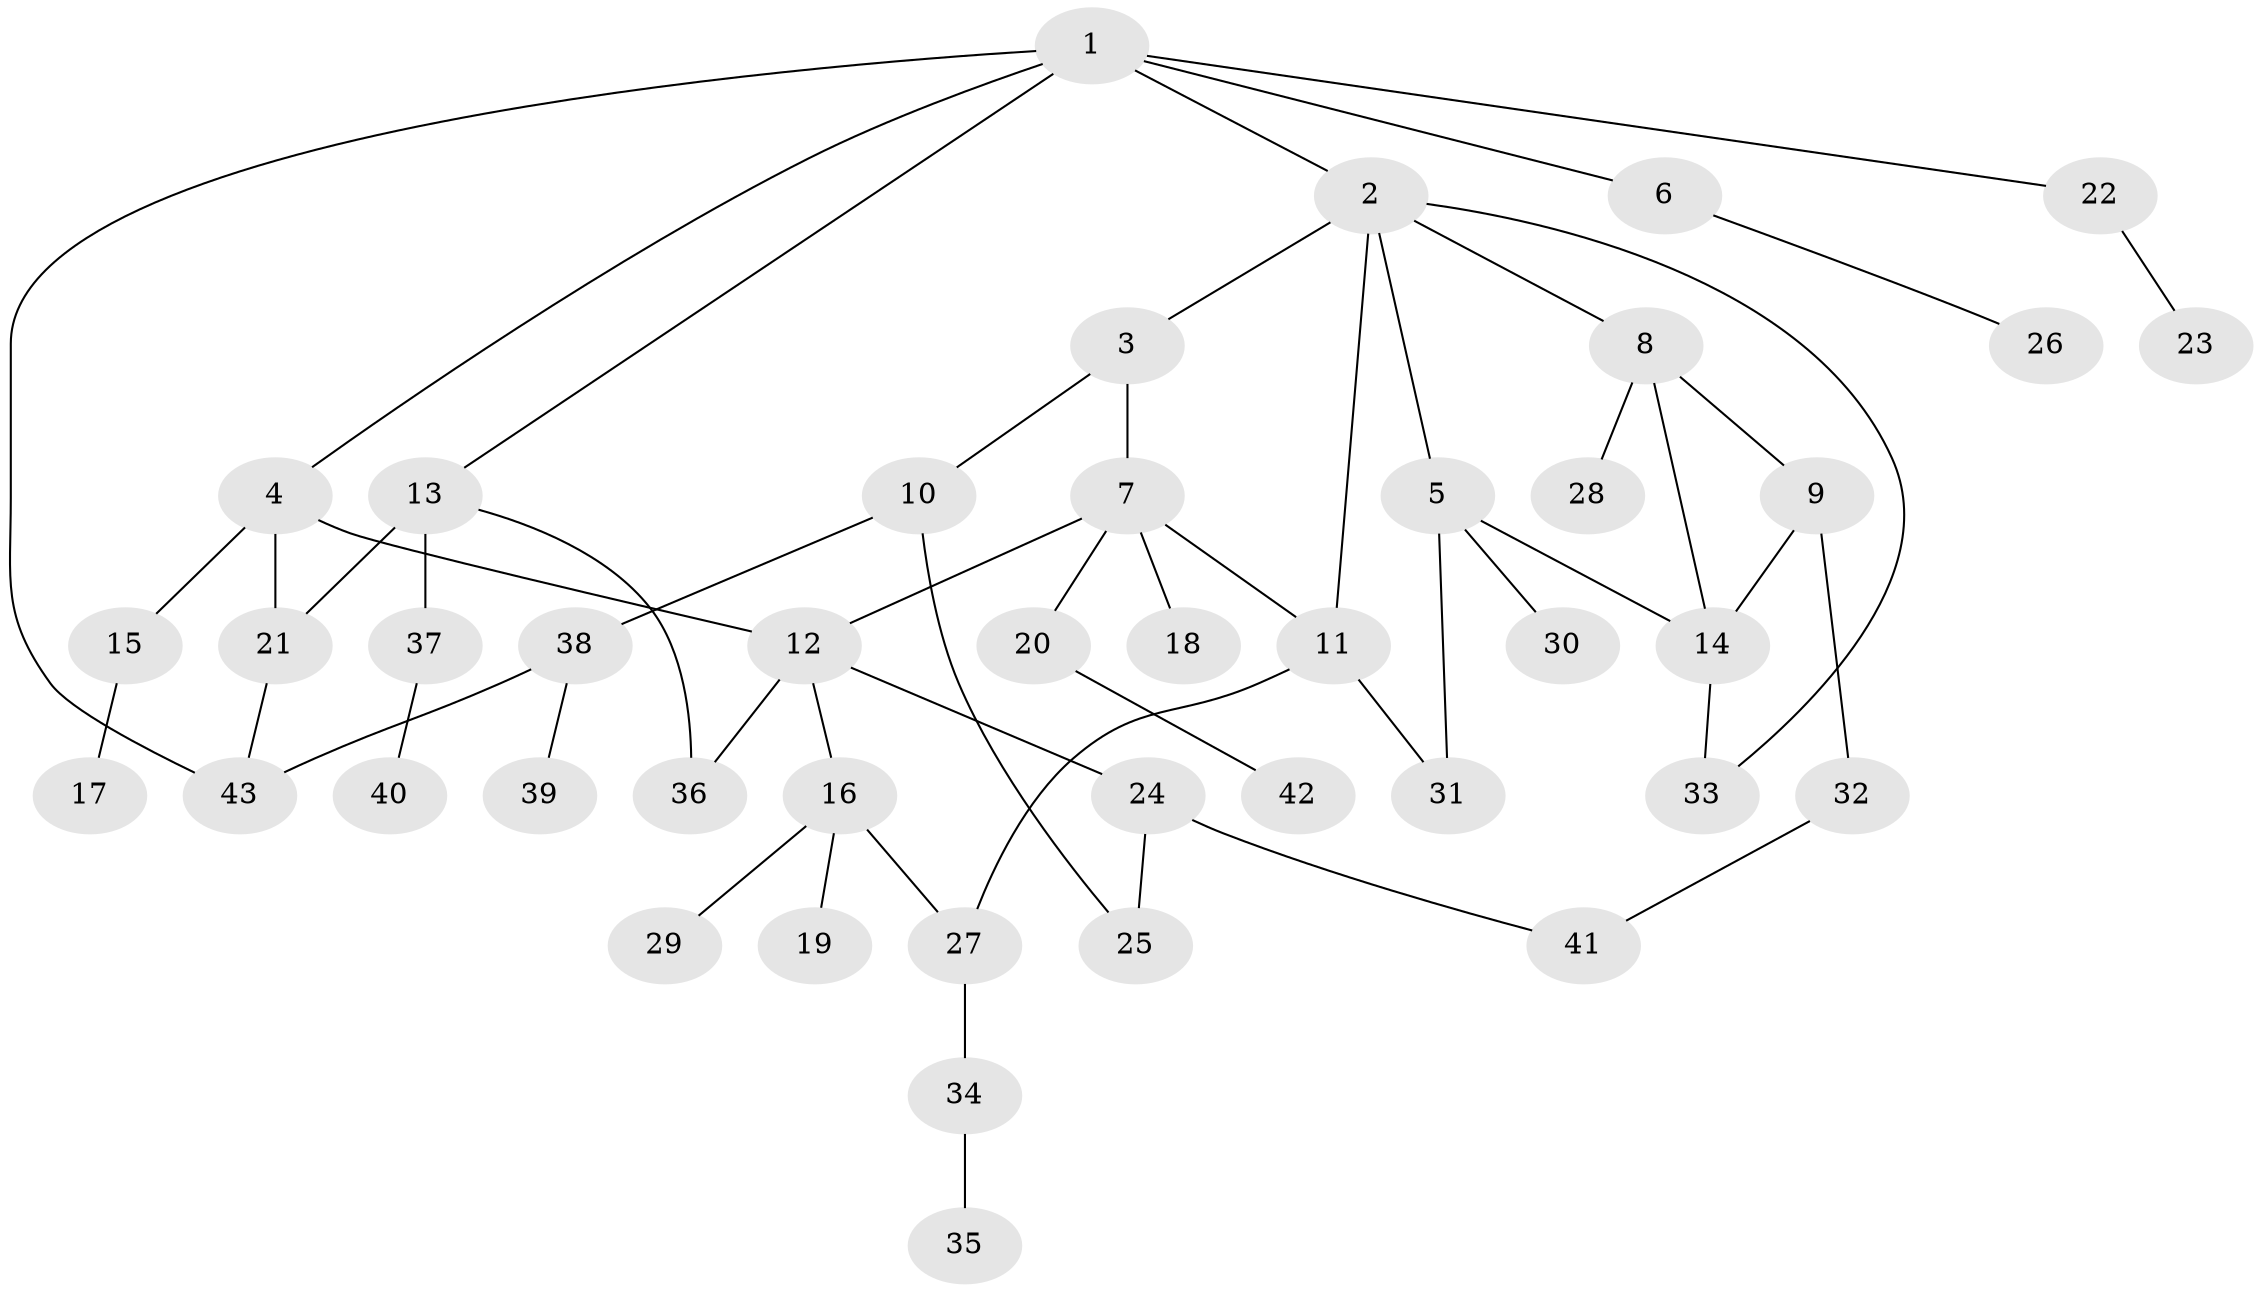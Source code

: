 // original degree distribution, {6: 0.06666666666666667, 3: 0.16666666666666666, 5: 0.05, 2: 0.31666666666666665, 4: 0.08333333333333333, 1: 0.31666666666666665}
// Generated by graph-tools (version 1.1) at 2025/48/03/04/25 22:48:52]
// undirected, 43 vertices, 55 edges
graph export_dot {
  node [color=gray90,style=filled];
  1;
  2;
  3;
  4;
  5;
  6;
  7;
  8;
  9;
  10;
  11;
  12;
  13;
  14;
  15;
  16;
  17;
  18;
  19;
  20;
  21;
  22;
  23;
  24;
  25;
  26;
  27;
  28;
  29;
  30;
  31;
  32;
  33;
  34;
  35;
  36;
  37;
  38;
  39;
  40;
  41;
  42;
  43;
  1 -- 2 [weight=1.0];
  1 -- 4 [weight=1.0];
  1 -- 6 [weight=1.0];
  1 -- 13 [weight=1.0];
  1 -- 22 [weight=1.0];
  1 -- 43 [weight=1.0];
  2 -- 3 [weight=1.0];
  2 -- 5 [weight=1.0];
  2 -- 8 [weight=1.0];
  2 -- 11 [weight=1.0];
  2 -- 33 [weight=1.0];
  3 -- 7 [weight=1.0];
  3 -- 10 [weight=1.0];
  4 -- 12 [weight=1.0];
  4 -- 15 [weight=1.0];
  4 -- 21 [weight=1.0];
  5 -- 14 [weight=1.0];
  5 -- 30 [weight=1.0];
  5 -- 31 [weight=1.0];
  6 -- 26 [weight=1.0];
  7 -- 11 [weight=1.0];
  7 -- 12 [weight=1.0];
  7 -- 18 [weight=1.0];
  7 -- 20 [weight=1.0];
  8 -- 9 [weight=1.0];
  8 -- 14 [weight=1.0];
  8 -- 28 [weight=1.0];
  9 -- 14 [weight=1.0];
  9 -- 32 [weight=1.0];
  10 -- 25 [weight=1.0];
  10 -- 38 [weight=1.0];
  11 -- 27 [weight=1.0];
  11 -- 31 [weight=1.0];
  12 -- 16 [weight=1.0];
  12 -- 24 [weight=1.0];
  12 -- 36 [weight=1.0];
  13 -- 21 [weight=2.0];
  13 -- 36 [weight=1.0];
  13 -- 37 [weight=1.0];
  14 -- 33 [weight=1.0];
  15 -- 17 [weight=1.0];
  16 -- 19 [weight=1.0];
  16 -- 27 [weight=1.0];
  16 -- 29 [weight=1.0];
  20 -- 42 [weight=1.0];
  21 -- 43 [weight=1.0];
  22 -- 23 [weight=1.0];
  24 -- 25 [weight=1.0];
  24 -- 41 [weight=1.0];
  27 -- 34 [weight=1.0];
  32 -- 41 [weight=1.0];
  34 -- 35 [weight=1.0];
  37 -- 40 [weight=1.0];
  38 -- 39 [weight=1.0];
  38 -- 43 [weight=1.0];
}
